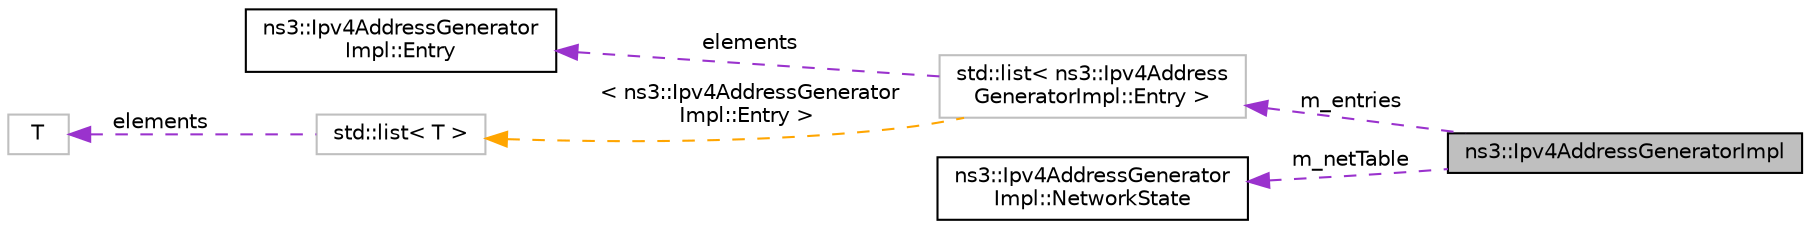 digraph "ns3::Ipv4AddressGeneratorImpl"
{
 // LATEX_PDF_SIZE
  edge [fontname="Helvetica",fontsize="10",labelfontname="Helvetica",labelfontsize="10"];
  node [fontname="Helvetica",fontsize="10",shape=record];
  rankdir="LR";
  Node1 [label="ns3::Ipv4AddressGeneratorImpl",height=0.2,width=0.4,color="black", fillcolor="grey75", style="filled", fontcolor="black",tooltip="Implementation class of Ipv4AddressGenerator This generator assigns addresses sequentially from a pro..."];
  Node2 -> Node1 [dir="back",color="darkorchid3",fontsize="10",style="dashed",label=" m_entries" ,fontname="Helvetica"];
  Node2 [label="std::list\< ns3::Ipv4Address\lGeneratorImpl::Entry \>",height=0.2,width=0.4,color="grey75", fillcolor="white", style="filled",tooltip=" "];
  Node3 -> Node2 [dir="back",color="darkorchid3",fontsize="10",style="dashed",label=" elements" ,fontname="Helvetica"];
  Node3 [label="ns3::Ipv4AddressGenerator\lImpl::Entry",height=0.2,width=0.4,color="black", fillcolor="white", style="filled",URL="$classns3_1_1_ipv4_address_generator_impl_1_1_entry.html",tooltip="This class holds the allocated addresses."];
  Node4 -> Node2 [dir="back",color="orange",fontsize="10",style="dashed",label=" \< ns3::Ipv4AddressGenerator\lImpl::Entry \>" ,fontname="Helvetica"];
  Node4 [label="std::list\< T \>",height=0.2,width=0.4,color="grey75", fillcolor="white", style="filled",tooltip=" "];
  Node5 -> Node4 [dir="back",color="darkorchid3",fontsize="10",style="dashed",label=" elements" ,fontname="Helvetica"];
  Node5 [label="T",height=0.2,width=0.4,color="grey75", fillcolor="white", style="filled",tooltip=" "];
  Node6 -> Node1 [dir="back",color="darkorchid3",fontsize="10",style="dashed",label=" m_netTable" ,fontname="Helvetica"];
  Node6 [label="ns3::Ipv4AddressGenerator\lImpl::NetworkState",height=0.2,width=0.4,color="black", fillcolor="white", style="filled",URL="$classns3_1_1_ipv4_address_generator_impl_1_1_network_state.html",tooltip="This class holds the state for a given network."];
}
